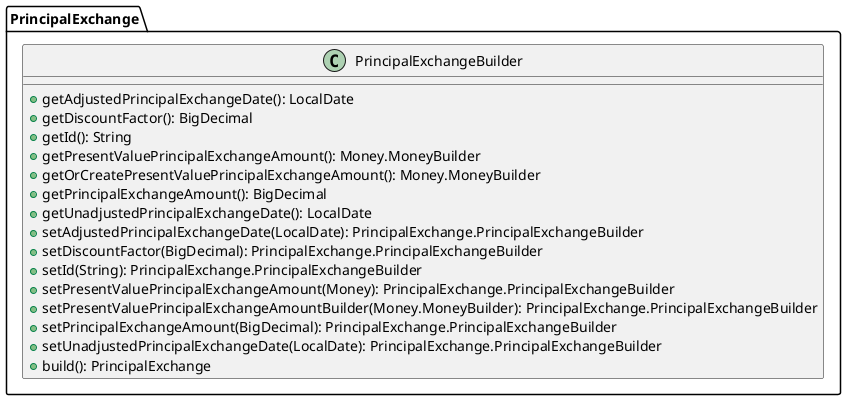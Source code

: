 @startuml

    class PrincipalExchange.PrincipalExchangeBuilder [[PrincipalExchange.PrincipalExchangeBuilder.html]] {
        +getAdjustedPrincipalExchangeDate(): LocalDate
        +getDiscountFactor(): BigDecimal
        +getId(): String
        +getPresentValuePrincipalExchangeAmount(): Money.MoneyBuilder
        +getOrCreatePresentValuePrincipalExchangeAmount(): Money.MoneyBuilder
        +getPrincipalExchangeAmount(): BigDecimal
        +getUnadjustedPrincipalExchangeDate(): LocalDate
        +setAdjustedPrincipalExchangeDate(LocalDate): PrincipalExchange.PrincipalExchangeBuilder
        +setDiscountFactor(BigDecimal): PrincipalExchange.PrincipalExchangeBuilder
        +setId(String): PrincipalExchange.PrincipalExchangeBuilder
        +setPresentValuePrincipalExchangeAmount(Money): PrincipalExchange.PrincipalExchangeBuilder
        +setPresentValuePrincipalExchangeAmountBuilder(Money.MoneyBuilder): PrincipalExchange.PrincipalExchangeBuilder
        +setPrincipalExchangeAmount(BigDecimal): PrincipalExchange.PrincipalExchangeBuilder
        +setUnadjustedPrincipalExchangeDate(LocalDate): PrincipalExchange.PrincipalExchangeBuilder
        +build(): PrincipalExchange
    }

@enduml

